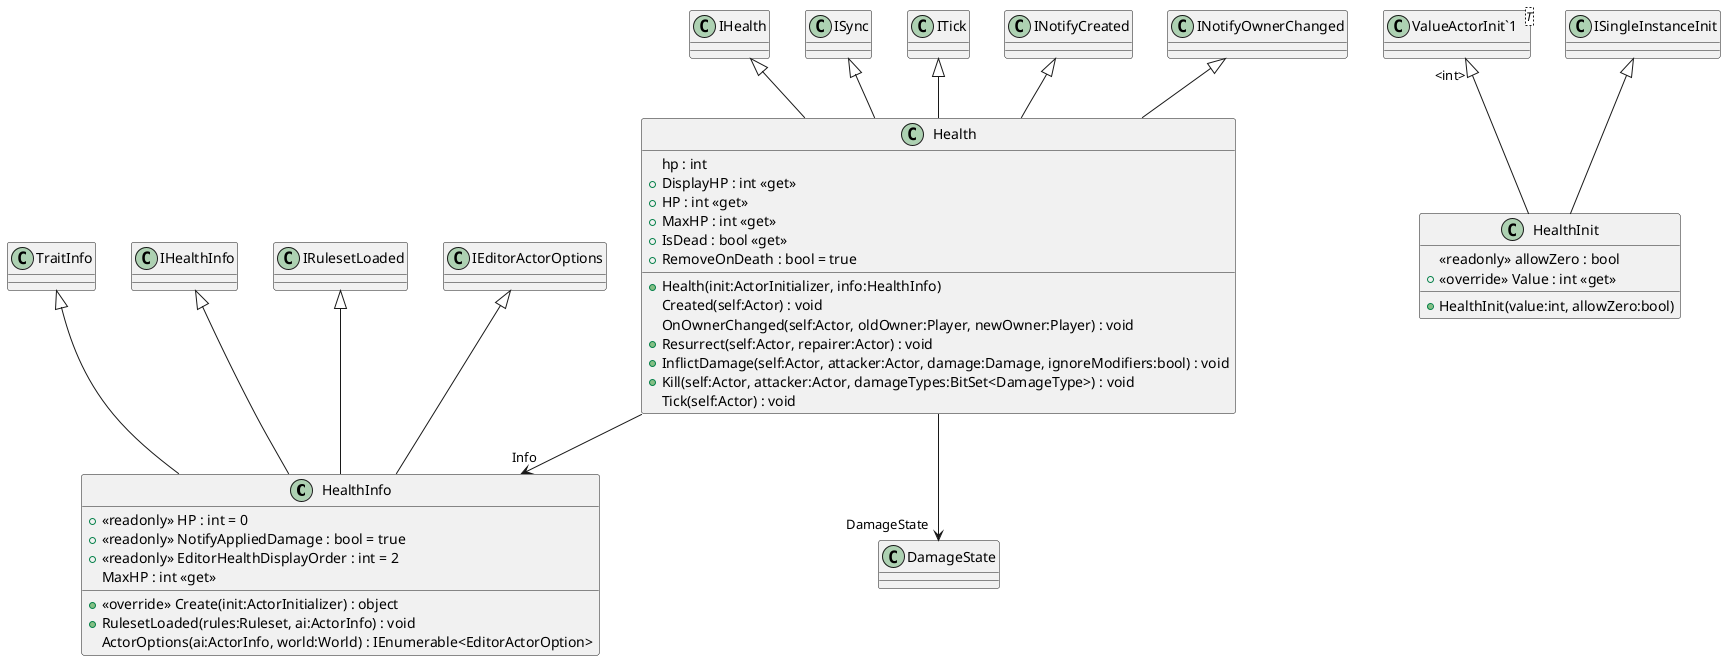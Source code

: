 @startuml
class HealthInfo {
    + <<readonly>> HP : int = 0
    + <<readonly>> NotifyAppliedDamage : bool = true
    + <<readonly>> EditorHealthDisplayOrder : int = 2
    + <<override>> Create(init:ActorInitializer) : object
    + RulesetLoaded(rules:Ruleset, ai:ActorInfo) : void
    MaxHP : int <<get>>
    ActorOptions(ai:ActorInfo, world:World) : IEnumerable<EditorActorOption>
}
class Health {
    hp : int
    + DisplayHP : int <<get>>
    + Health(init:ActorInitializer, info:HealthInfo)
    + HP : int <<get>>
    + MaxHP : int <<get>>
    + IsDead : bool <<get>>
    + RemoveOnDeath : bool = true
    Created(self:Actor) : void
    OnOwnerChanged(self:Actor, oldOwner:Player, newOwner:Player) : void
    + Resurrect(self:Actor, repairer:Actor) : void
    + InflictDamage(self:Actor, attacker:Actor, damage:Damage, ignoreModifiers:bool) : void
    + Kill(self:Actor, attacker:Actor, damageTypes:BitSet<DamageType>) : void
    Tick(self:Actor) : void
}
class HealthInit {
    <<readonly>> allowZero : bool
    + HealthInit(value:int, allowZero:bool)
    + <<override>> Value : int <<get>>
}
class "ValueActorInit`1"<T> {
}
TraitInfo <|-- HealthInfo
IHealthInfo <|-- HealthInfo
IRulesetLoaded <|-- HealthInfo
IEditorActorOptions <|-- HealthInfo
IHealth <|-- Health
ISync <|-- Health
ITick <|-- Health
INotifyCreated <|-- Health
INotifyOwnerChanged <|-- Health
Health --> "Info" HealthInfo
Health --> "DamageState" DamageState
"ValueActorInit`1" "<int>" <|-- HealthInit
ISingleInstanceInit <|-- HealthInit
@enduml
